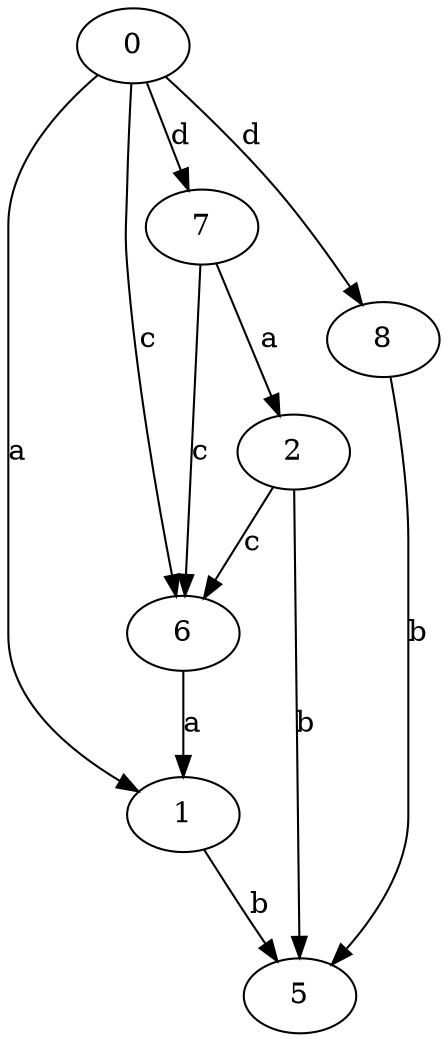 strict digraph  {
0;
1;
2;
5;
6;
7;
8;
0 -> 1  [label=a];
0 -> 6  [label=c];
0 -> 7  [label=d];
0 -> 8  [label=d];
1 -> 5  [label=b];
2 -> 5  [label=b];
2 -> 6  [label=c];
6 -> 1  [label=a];
7 -> 2  [label=a];
7 -> 6  [label=c];
8 -> 5  [label=b];
}
